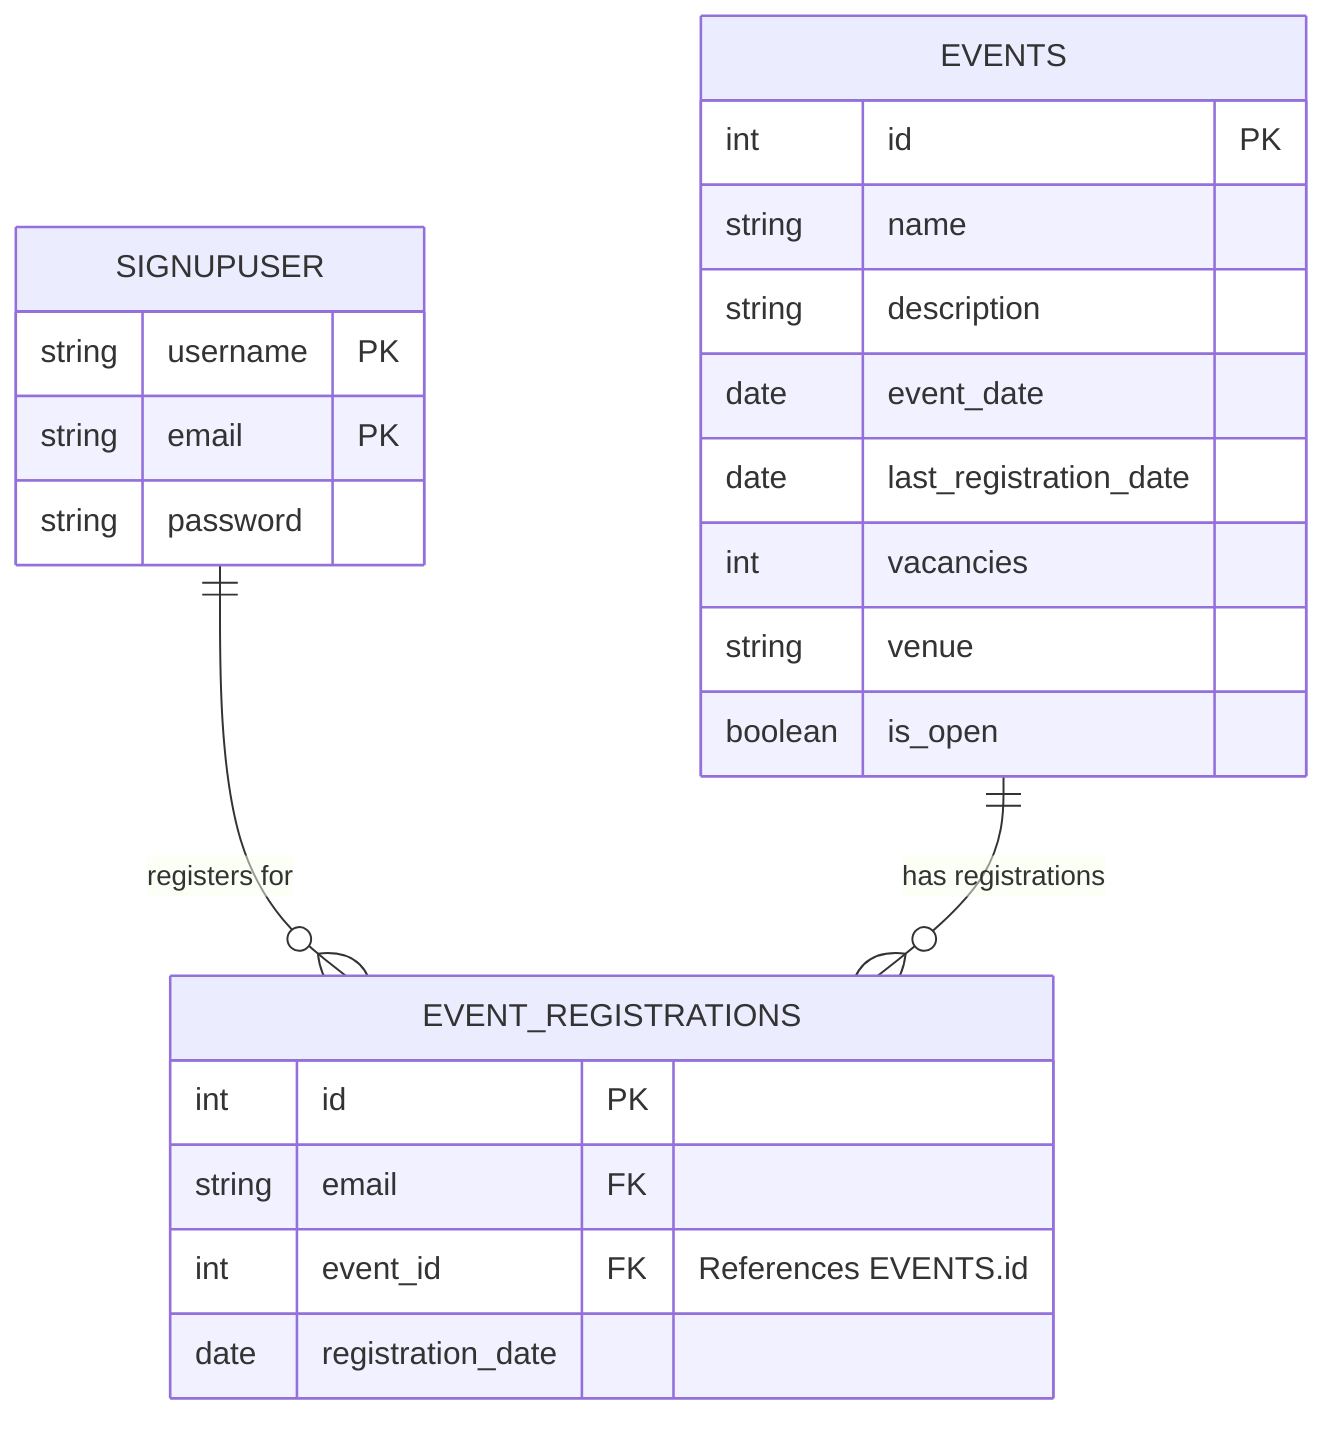 erDiagram
    SIGNUPUSER ||--o{ EVENT_REGISTRATIONS : "registers for"
    EVENTS ||--o{ EVENT_REGISTRATIONS : "has registrations"
    
    SIGNUPUSER {
        string username PK
        string email PK
        string password
    }
    
    EVENTS {
        int id PK
        string name
        string description
        date event_date
        date last_registration_date
        int vacancies
        string venue
        boolean is_open
    }
    
    EVENT_REGISTRATIONS {
        int id PK
        string email FK
        int event_id FK "References EVENTS.id"
        date registration_date
    }